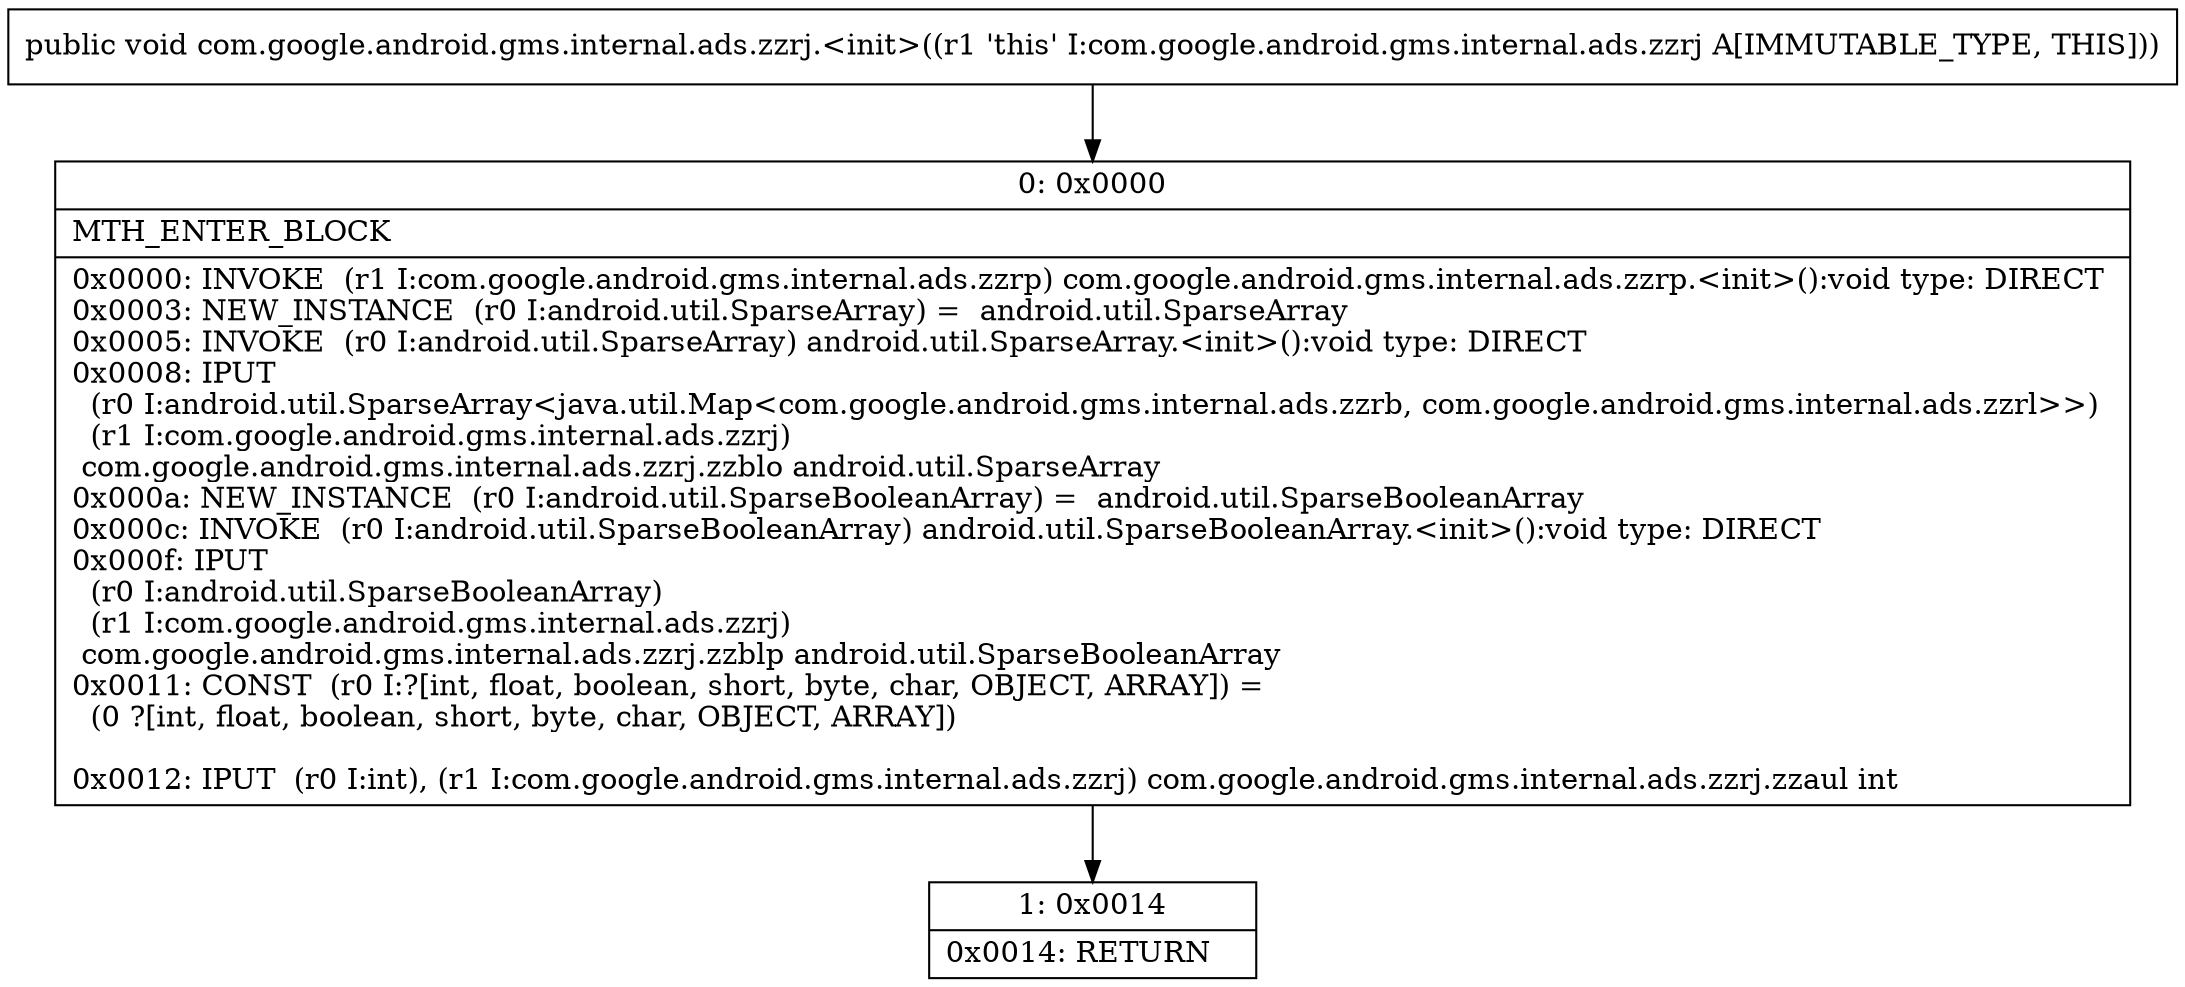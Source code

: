 digraph "CFG forcom.google.android.gms.internal.ads.zzrj.\<init\>()V" {
Node_0 [shape=record,label="{0\:\ 0x0000|MTH_ENTER_BLOCK\l|0x0000: INVOKE  (r1 I:com.google.android.gms.internal.ads.zzrp) com.google.android.gms.internal.ads.zzrp.\<init\>():void type: DIRECT \l0x0003: NEW_INSTANCE  (r0 I:android.util.SparseArray) =  android.util.SparseArray \l0x0005: INVOKE  (r0 I:android.util.SparseArray) android.util.SparseArray.\<init\>():void type: DIRECT \l0x0008: IPUT  \l  (r0 I:android.util.SparseArray\<java.util.Map\<com.google.android.gms.internal.ads.zzrb, com.google.android.gms.internal.ads.zzrl\>\>)\l  (r1 I:com.google.android.gms.internal.ads.zzrj)\l com.google.android.gms.internal.ads.zzrj.zzblo android.util.SparseArray \l0x000a: NEW_INSTANCE  (r0 I:android.util.SparseBooleanArray) =  android.util.SparseBooleanArray \l0x000c: INVOKE  (r0 I:android.util.SparseBooleanArray) android.util.SparseBooleanArray.\<init\>():void type: DIRECT \l0x000f: IPUT  \l  (r0 I:android.util.SparseBooleanArray)\l  (r1 I:com.google.android.gms.internal.ads.zzrj)\l com.google.android.gms.internal.ads.zzrj.zzblp android.util.SparseBooleanArray \l0x0011: CONST  (r0 I:?[int, float, boolean, short, byte, char, OBJECT, ARRAY]) = \l  (0 ?[int, float, boolean, short, byte, char, OBJECT, ARRAY])\l \l0x0012: IPUT  (r0 I:int), (r1 I:com.google.android.gms.internal.ads.zzrj) com.google.android.gms.internal.ads.zzrj.zzaul int \l}"];
Node_1 [shape=record,label="{1\:\ 0x0014|0x0014: RETURN   \l}"];
MethodNode[shape=record,label="{public void com.google.android.gms.internal.ads.zzrj.\<init\>((r1 'this' I:com.google.android.gms.internal.ads.zzrj A[IMMUTABLE_TYPE, THIS])) }"];
MethodNode -> Node_0;
Node_0 -> Node_1;
}

